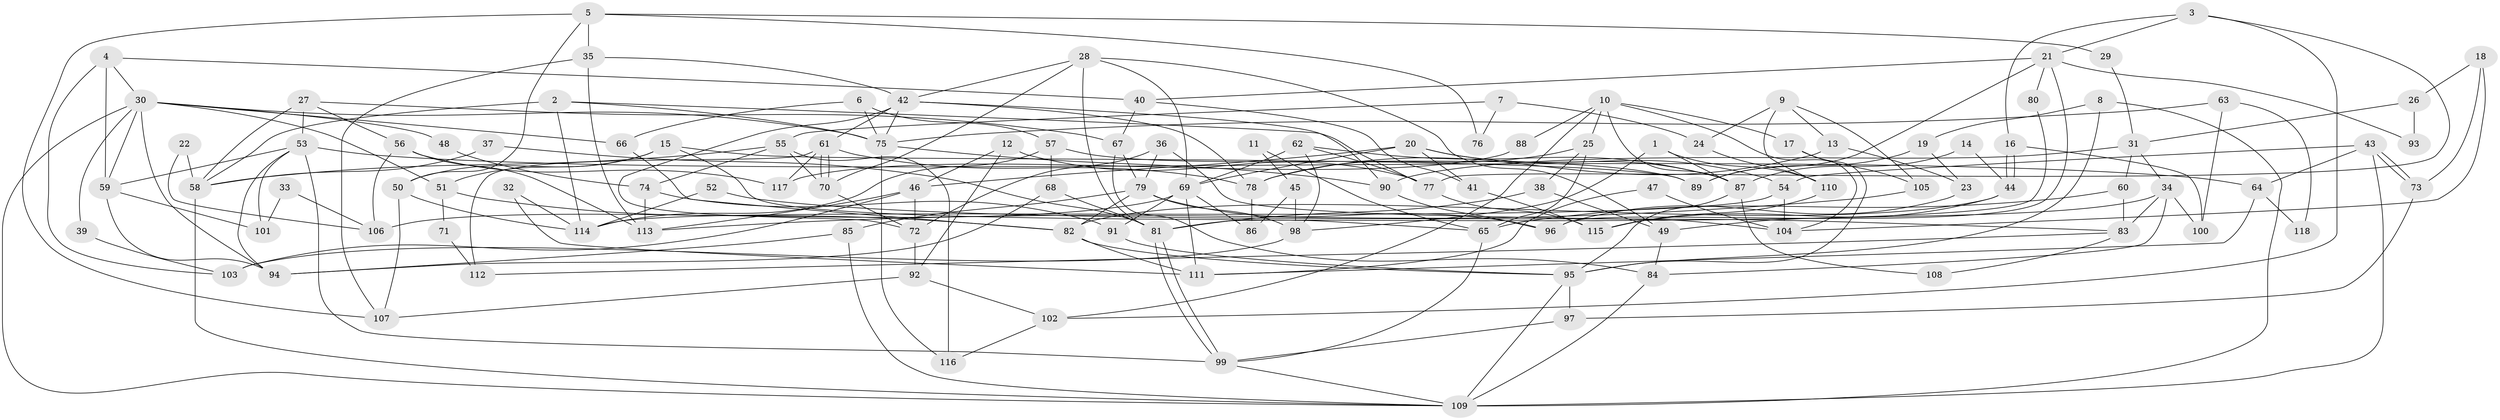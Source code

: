 // Generated by graph-tools (version 1.1) at 2025/15/03/09/25 04:15:10]
// undirected, 118 vertices, 236 edges
graph export_dot {
graph [start="1"]
  node [color=gray90,style=filled];
  1;
  2;
  3;
  4;
  5;
  6;
  7;
  8;
  9;
  10;
  11;
  12;
  13;
  14;
  15;
  16;
  17;
  18;
  19;
  20;
  21;
  22;
  23;
  24;
  25;
  26;
  27;
  28;
  29;
  30;
  31;
  32;
  33;
  34;
  35;
  36;
  37;
  38;
  39;
  40;
  41;
  42;
  43;
  44;
  45;
  46;
  47;
  48;
  49;
  50;
  51;
  52;
  53;
  54;
  55;
  56;
  57;
  58;
  59;
  60;
  61;
  62;
  63;
  64;
  65;
  66;
  67;
  68;
  69;
  70;
  71;
  72;
  73;
  74;
  75;
  76;
  77;
  78;
  79;
  80;
  81;
  82;
  83;
  84;
  85;
  86;
  87;
  88;
  89;
  90;
  91;
  92;
  93;
  94;
  95;
  96;
  97;
  98;
  99;
  100;
  101;
  102;
  103;
  104;
  105;
  106;
  107;
  108;
  109;
  110;
  111;
  112;
  113;
  114;
  115;
  116;
  117;
  118;
  1 -- 87;
  1 -- 98;
  1 -- 110;
  2 -- 58;
  2 -- 75;
  2 -- 77;
  2 -- 114;
  3 -- 21;
  3 -- 77;
  3 -- 16;
  3 -- 102;
  4 -- 103;
  4 -- 40;
  4 -- 30;
  4 -- 59;
  5 -- 107;
  5 -- 35;
  5 -- 29;
  5 -- 50;
  5 -- 76;
  6 -- 75;
  6 -- 66;
  6 -- 57;
  7 -- 24;
  7 -- 55;
  7 -- 76;
  8 -- 95;
  8 -- 109;
  8 -- 19;
  9 -- 110;
  9 -- 13;
  9 -- 24;
  9 -- 105;
  10 -- 102;
  10 -- 104;
  10 -- 17;
  10 -- 25;
  10 -- 87;
  10 -- 88;
  11 -- 45;
  11 -- 65;
  12 -- 77;
  12 -- 46;
  12 -- 92;
  13 -- 78;
  13 -- 23;
  14 -- 44;
  14 -- 87;
  15 -- 50;
  15 -- 65;
  15 -- 51;
  15 -- 89;
  16 -- 44;
  16 -- 44;
  16 -- 100;
  17 -- 105;
  17 -- 95;
  18 -- 104;
  18 -- 73;
  18 -- 26;
  19 -- 89;
  19 -- 23;
  20 -- 54;
  20 -- 87;
  20 -- 41;
  20 -- 46;
  20 -- 69;
  21 -- 89;
  21 -- 40;
  21 -- 80;
  21 -- 93;
  21 -- 96;
  22 -- 106;
  22 -- 58;
  23 -- 96;
  24 -- 110;
  25 -- 78;
  25 -- 38;
  25 -- 65;
  26 -- 31;
  26 -- 93;
  27 -- 53;
  27 -- 58;
  27 -- 56;
  27 -- 67;
  28 -- 81;
  28 -- 70;
  28 -- 42;
  28 -- 49;
  28 -- 69;
  29 -- 31;
  30 -- 59;
  30 -- 39;
  30 -- 48;
  30 -- 51;
  30 -- 66;
  30 -- 75;
  30 -- 94;
  30 -- 109;
  31 -- 90;
  31 -- 34;
  31 -- 60;
  32 -- 111;
  32 -- 114;
  33 -- 101;
  33 -- 106;
  34 -- 84;
  34 -- 49;
  34 -- 83;
  34 -- 100;
  35 -- 113;
  35 -- 42;
  35 -- 107;
  36 -- 79;
  36 -- 72;
  36 -- 104;
  37 -- 58;
  37 -- 81;
  38 -- 49;
  38 -- 81;
  39 -- 103;
  40 -- 41;
  40 -- 67;
  41 -- 115;
  42 -- 75;
  42 -- 61;
  42 -- 72;
  42 -- 78;
  42 -- 90;
  43 -- 109;
  43 -- 73;
  43 -- 73;
  43 -- 54;
  43 -- 64;
  44 -- 82;
  44 -- 115;
  45 -- 86;
  45 -- 98;
  46 -- 72;
  46 -- 103;
  46 -- 113;
  47 -- 111;
  47 -- 104;
  48 -- 74;
  49 -- 84;
  50 -- 114;
  50 -- 107;
  51 -- 71;
  51 -- 82;
  52 -- 83;
  52 -- 114;
  53 -- 94;
  53 -- 64;
  53 -- 59;
  53 -- 99;
  53 -- 101;
  54 -- 114;
  54 -- 104;
  55 -- 70;
  55 -- 116;
  55 -- 58;
  55 -- 74;
  56 -- 113;
  56 -- 106;
  56 -- 117;
  57 -- 68;
  57 -- 89;
  57 -- 114;
  58 -- 109;
  59 -- 94;
  59 -- 101;
  60 -- 65;
  60 -- 83;
  61 -- 70;
  61 -- 70;
  61 -- 78;
  61 -- 112;
  61 -- 117;
  62 -- 69;
  62 -- 87;
  62 -- 77;
  62 -- 98;
  63 -- 75;
  63 -- 100;
  63 -- 118;
  64 -- 111;
  64 -- 118;
  65 -- 99;
  66 -- 82;
  67 -- 79;
  67 -- 84;
  68 -- 94;
  68 -- 81;
  69 -- 86;
  69 -- 91;
  69 -- 106;
  69 -- 111;
  70 -- 72;
  71 -- 112;
  72 -- 92;
  73 -- 97;
  74 -- 91;
  74 -- 113;
  75 -- 90;
  75 -- 116;
  77 -- 115;
  78 -- 86;
  79 -- 82;
  79 -- 85;
  79 -- 96;
  79 -- 98;
  80 -- 81;
  81 -- 99;
  81 -- 99;
  82 -- 95;
  82 -- 111;
  83 -- 108;
  83 -- 112;
  84 -- 109;
  85 -- 109;
  85 -- 94;
  87 -- 95;
  87 -- 108;
  88 -- 117;
  90 -- 96;
  91 -- 95;
  92 -- 107;
  92 -- 102;
  95 -- 109;
  95 -- 97;
  97 -- 99;
  98 -- 103;
  99 -- 109;
  102 -- 116;
  105 -- 113;
  110 -- 115;
}
